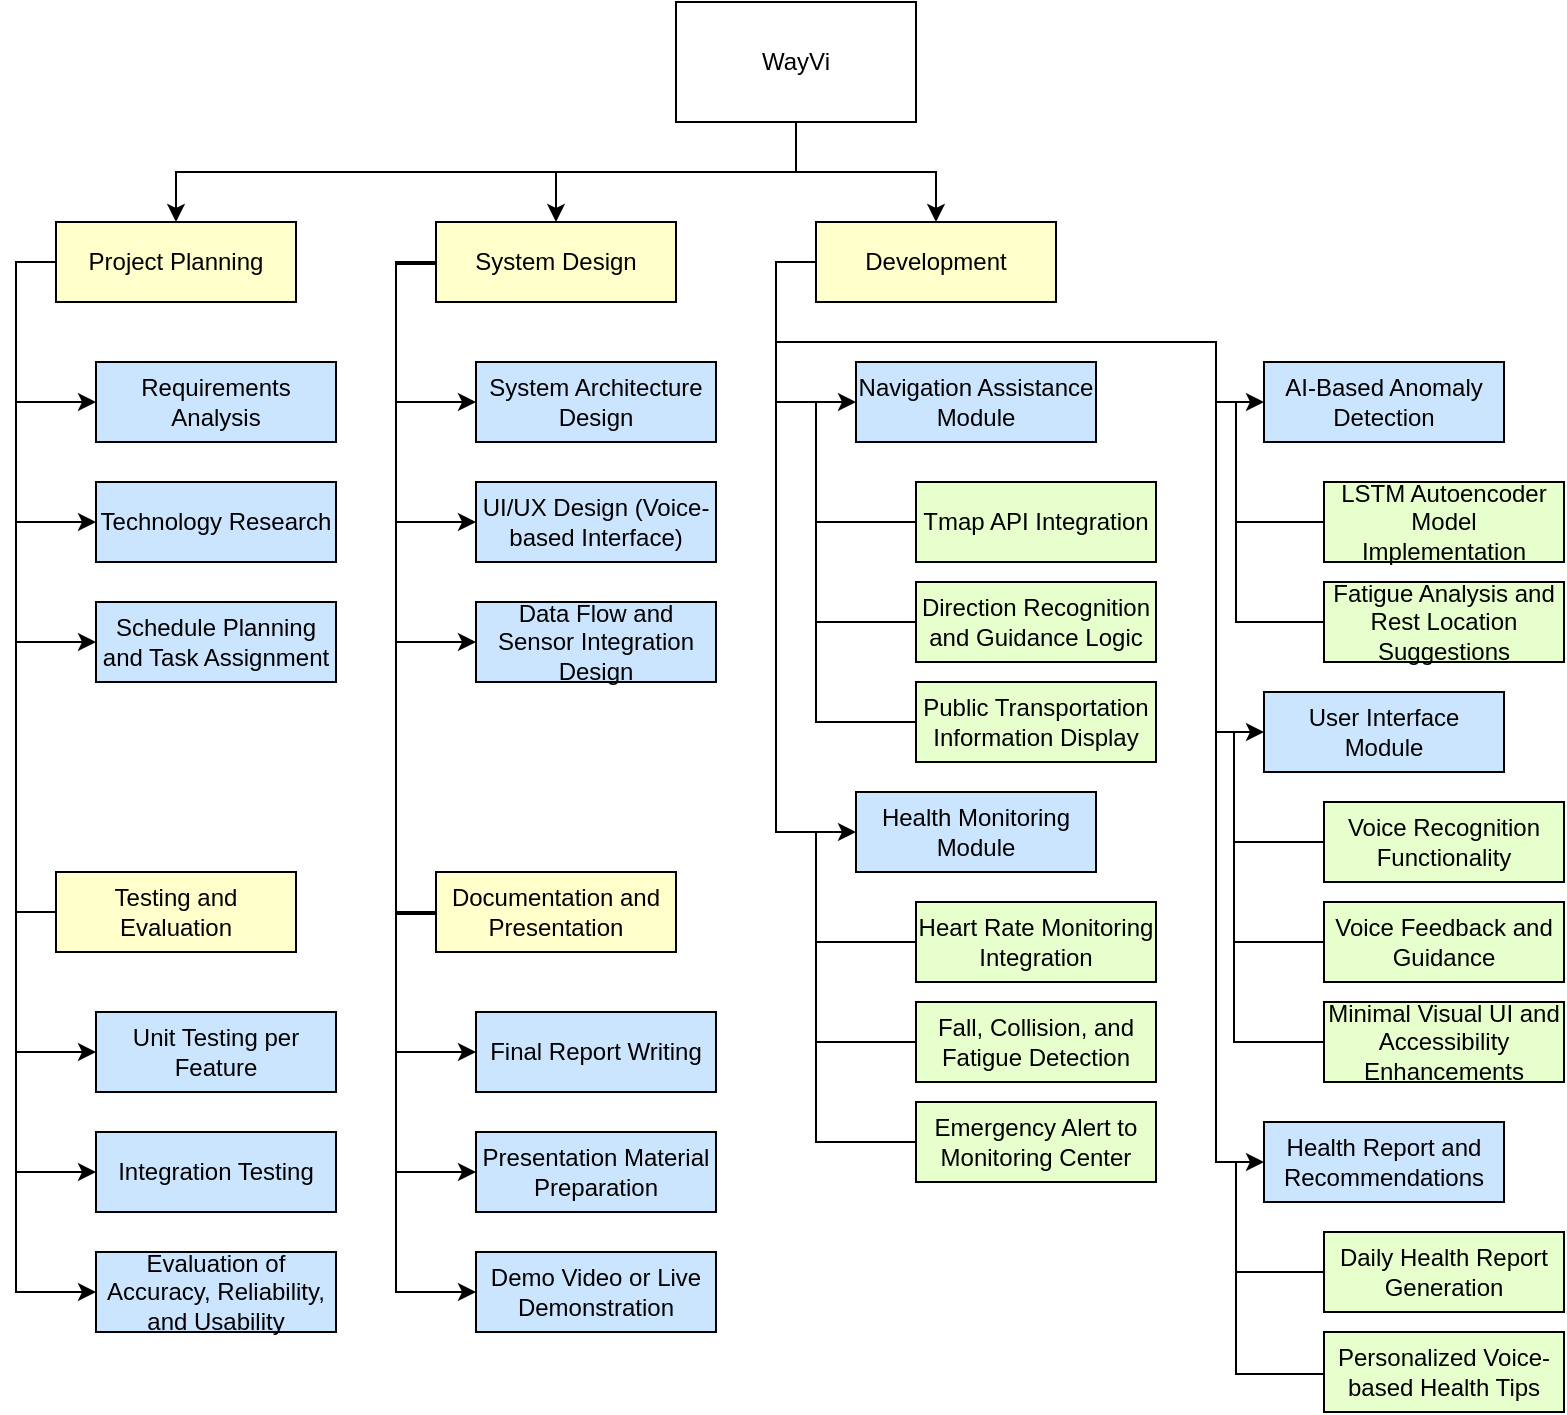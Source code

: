 <mxfile version="27.1.6">
  <diagram name="페이지-1" id="98Ft6PNCYZJFJ94BmY4b">
    <mxGraphModel dx="1718" dy="873" grid="1" gridSize="10" guides="1" tooltips="1" connect="1" arrows="1" fold="1" page="1" pageScale="1" pageWidth="827" pageHeight="1169" math="0" shadow="0">
      <root>
        <mxCell id="0" />
        <mxCell id="1" parent="0" />
        <mxCell id="SEtMhd0zfTzj_LaCbf4u-45" style="edgeStyle=orthogonalEdgeStyle;rounded=0;orthogonalLoop=1;jettySize=auto;html=1;exitX=0.5;exitY=1;exitDx=0;exitDy=0;entryX=0.5;entryY=0;entryDx=0;entryDy=0;" edge="1" parent="1" source="SEtMhd0zfTzj_LaCbf4u-1" target="SEtMhd0zfTzj_LaCbf4u-3">
          <mxGeometry relative="1" as="geometry" />
        </mxCell>
        <mxCell id="SEtMhd0zfTzj_LaCbf4u-46" style="edgeStyle=orthogonalEdgeStyle;rounded=0;orthogonalLoop=1;jettySize=auto;html=1;exitX=0.5;exitY=1;exitDx=0;exitDy=0;entryX=0.5;entryY=0;entryDx=0;entryDy=0;" edge="1" parent="1" source="SEtMhd0zfTzj_LaCbf4u-1" target="SEtMhd0zfTzj_LaCbf4u-4">
          <mxGeometry relative="1" as="geometry" />
        </mxCell>
        <mxCell id="SEtMhd0zfTzj_LaCbf4u-47" style="edgeStyle=orthogonalEdgeStyle;rounded=0;orthogonalLoop=1;jettySize=auto;html=1;exitX=0.5;exitY=1;exitDx=0;exitDy=0;entryX=0.5;entryY=0;entryDx=0;entryDy=0;" edge="1" parent="1" source="SEtMhd0zfTzj_LaCbf4u-1" target="SEtMhd0zfTzj_LaCbf4u-5">
          <mxGeometry relative="1" as="geometry" />
        </mxCell>
        <mxCell id="SEtMhd0zfTzj_LaCbf4u-1" value="WayVi" style="rounded=0;whiteSpace=wrap;html=1;" vertex="1" parent="1">
          <mxGeometry x="330" y="190" width="120" height="60" as="geometry" />
        </mxCell>
        <mxCell id="SEtMhd0zfTzj_LaCbf4u-54" style="edgeStyle=orthogonalEdgeStyle;rounded=0;orthogonalLoop=1;jettySize=auto;html=1;exitX=0;exitY=0.5;exitDx=0;exitDy=0;entryX=0;entryY=0.5;entryDx=0;entryDy=0;" edge="1" parent="1" source="SEtMhd0zfTzj_LaCbf4u-3" target="SEtMhd0zfTzj_LaCbf4u-9">
          <mxGeometry relative="1" as="geometry" />
        </mxCell>
        <mxCell id="SEtMhd0zfTzj_LaCbf4u-55" style="edgeStyle=orthogonalEdgeStyle;rounded=0;orthogonalLoop=1;jettySize=auto;html=1;exitX=0;exitY=0.5;exitDx=0;exitDy=0;entryX=0;entryY=0.5;entryDx=0;entryDy=0;" edge="1" parent="1" source="SEtMhd0zfTzj_LaCbf4u-3" target="SEtMhd0zfTzj_LaCbf4u-10">
          <mxGeometry relative="1" as="geometry" />
        </mxCell>
        <mxCell id="SEtMhd0zfTzj_LaCbf4u-56" style="edgeStyle=orthogonalEdgeStyle;rounded=0;orthogonalLoop=1;jettySize=auto;html=1;exitX=0;exitY=0.5;exitDx=0;exitDy=0;entryX=0;entryY=0.5;entryDx=0;entryDy=0;" edge="1" parent="1" source="SEtMhd0zfTzj_LaCbf4u-3" target="SEtMhd0zfTzj_LaCbf4u-11">
          <mxGeometry relative="1" as="geometry" />
        </mxCell>
        <mxCell id="SEtMhd0zfTzj_LaCbf4u-3" value="Project Planning" style="rounded=0;whiteSpace=wrap;html=1;fillColor=#FFFFCC;" vertex="1" parent="1">
          <mxGeometry x="20" y="300" width="120" height="40" as="geometry" />
        </mxCell>
        <mxCell id="SEtMhd0zfTzj_LaCbf4u-63" style="edgeStyle=orthogonalEdgeStyle;rounded=0;orthogonalLoop=1;jettySize=auto;html=1;exitX=0;exitY=0.5;exitDx=0;exitDy=0;entryX=0;entryY=0.5;entryDx=0;entryDy=0;" edge="1" parent="1" source="SEtMhd0zfTzj_LaCbf4u-4" target="SEtMhd0zfTzj_LaCbf4u-35">
          <mxGeometry relative="1" as="geometry" />
        </mxCell>
        <mxCell id="SEtMhd0zfTzj_LaCbf4u-64" style="edgeStyle=orthogonalEdgeStyle;rounded=0;orthogonalLoop=1;jettySize=auto;html=1;exitX=0;exitY=0.5;exitDx=0;exitDy=0;entryX=0;entryY=0.5;entryDx=0;entryDy=0;" edge="1" parent="1" source="SEtMhd0zfTzj_LaCbf4u-4" target="SEtMhd0zfTzj_LaCbf4u-36">
          <mxGeometry relative="1" as="geometry" />
        </mxCell>
        <mxCell id="SEtMhd0zfTzj_LaCbf4u-65" style="edgeStyle=orthogonalEdgeStyle;rounded=0;orthogonalLoop=1;jettySize=auto;html=1;exitX=0;exitY=0.5;exitDx=0;exitDy=0;entryX=0;entryY=0.5;entryDx=0;entryDy=0;" edge="1" parent="1" source="SEtMhd0zfTzj_LaCbf4u-4" target="SEtMhd0zfTzj_LaCbf4u-37">
          <mxGeometry relative="1" as="geometry" />
        </mxCell>
        <mxCell id="SEtMhd0zfTzj_LaCbf4u-4" value="System Design" style="rounded=0;whiteSpace=wrap;html=1;fillColor=#FFFFCC;" vertex="1" parent="1">
          <mxGeometry x="210" y="300" width="120" height="40" as="geometry" />
        </mxCell>
        <mxCell id="SEtMhd0zfTzj_LaCbf4u-66" style="edgeStyle=orthogonalEdgeStyle;rounded=0;orthogonalLoop=1;jettySize=auto;html=1;exitX=0;exitY=0.5;exitDx=0;exitDy=0;entryX=0;entryY=0.5;entryDx=0;entryDy=0;" edge="1" parent="1" source="SEtMhd0zfTzj_LaCbf4u-5" target="SEtMhd0zfTzj_LaCbf4u-12">
          <mxGeometry relative="1" as="geometry" />
        </mxCell>
        <mxCell id="SEtMhd0zfTzj_LaCbf4u-67" style="edgeStyle=orthogonalEdgeStyle;rounded=0;orthogonalLoop=1;jettySize=auto;html=1;exitX=0;exitY=0.5;exitDx=0;exitDy=0;entryX=0;entryY=0.5;entryDx=0;entryDy=0;" edge="1" parent="1" source="SEtMhd0zfTzj_LaCbf4u-5" target="SEtMhd0zfTzj_LaCbf4u-16">
          <mxGeometry relative="1" as="geometry" />
        </mxCell>
        <mxCell id="SEtMhd0zfTzj_LaCbf4u-69" style="edgeStyle=orthogonalEdgeStyle;rounded=0;orthogonalLoop=1;jettySize=auto;html=1;exitX=0;exitY=0.5;exitDx=0;exitDy=0;entryX=0;entryY=0.5;entryDx=0;entryDy=0;" edge="1" parent="1" source="SEtMhd0zfTzj_LaCbf4u-5" target="SEtMhd0zfTzj_LaCbf4u-20">
          <mxGeometry relative="1" as="geometry">
            <Array as="points">
              <mxPoint x="380" y="320" />
              <mxPoint x="380" y="360" />
              <mxPoint x="600" y="360" />
              <mxPoint x="600" y="390" />
            </Array>
          </mxGeometry>
        </mxCell>
        <mxCell id="SEtMhd0zfTzj_LaCbf4u-70" style="edgeStyle=orthogonalEdgeStyle;rounded=0;orthogonalLoop=1;jettySize=auto;html=1;exitX=0;exitY=0.5;exitDx=0;exitDy=0;entryX=0;entryY=0.5;entryDx=0;entryDy=0;" edge="1" parent="1" source="SEtMhd0zfTzj_LaCbf4u-5" target="SEtMhd0zfTzj_LaCbf4u-24">
          <mxGeometry relative="1" as="geometry">
            <Array as="points">
              <mxPoint x="380" y="320" />
              <mxPoint x="380" y="360" />
              <mxPoint x="600" y="360" />
              <mxPoint x="600" y="555" />
            </Array>
          </mxGeometry>
        </mxCell>
        <mxCell id="SEtMhd0zfTzj_LaCbf4u-72" style="edgeStyle=orthogonalEdgeStyle;rounded=0;orthogonalLoop=1;jettySize=auto;html=1;exitX=0;exitY=0.5;exitDx=0;exitDy=0;entryX=0;entryY=0.5;entryDx=0;entryDy=0;" edge="1" parent="1" source="SEtMhd0zfTzj_LaCbf4u-5" target="SEtMhd0zfTzj_LaCbf4u-28">
          <mxGeometry relative="1" as="geometry">
            <Array as="points">
              <mxPoint x="380" y="320" />
              <mxPoint x="380" y="360" />
              <mxPoint x="600" y="360" />
              <mxPoint x="600" y="770" />
            </Array>
          </mxGeometry>
        </mxCell>
        <mxCell id="SEtMhd0zfTzj_LaCbf4u-5" value="Development" style="rounded=0;whiteSpace=wrap;html=1;fillColor=#FFFFCC;" vertex="1" parent="1">
          <mxGeometry x="400" y="300" width="120" height="40" as="geometry" />
        </mxCell>
        <mxCell id="SEtMhd0zfTzj_LaCbf4u-57" style="edgeStyle=orthogonalEdgeStyle;rounded=0;orthogonalLoop=1;jettySize=auto;html=1;exitX=0;exitY=0.5;exitDx=0;exitDy=0;entryX=0;entryY=0.5;entryDx=0;entryDy=0;" edge="1" parent="1" source="SEtMhd0zfTzj_LaCbf4u-6" target="SEtMhd0zfTzj_LaCbf4u-38">
          <mxGeometry relative="1" as="geometry" />
        </mxCell>
        <mxCell id="SEtMhd0zfTzj_LaCbf4u-58" style="edgeStyle=orthogonalEdgeStyle;rounded=0;orthogonalLoop=1;jettySize=auto;html=1;exitX=0;exitY=0.5;exitDx=0;exitDy=0;entryX=0;entryY=0.5;entryDx=0;entryDy=0;" edge="1" parent="1" source="SEtMhd0zfTzj_LaCbf4u-6" target="SEtMhd0zfTzj_LaCbf4u-39">
          <mxGeometry relative="1" as="geometry" />
        </mxCell>
        <mxCell id="SEtMhd0zfTzj_LaCbf4u-59" style="edgeStyle=orthogonalEdgeStyle;rounded=0;orthogonalLoop=1;jettySize=auto;html=1;exitX=0;exitY=0.5;exitDx=0;exitDy=0;entryX=0;entryY=0.5;entryDx=0;entryDy=0;" edge="1" parent="1" source="SEtMhd0zfTzj_LaCbf4u-6" target="SEtMhd0zfTzj_LaCbf4u-40">
          <mxGeometry relative="1" as="geometry" />
        </mxCell>
        <mxCell id="SEtMhd0zfTzj_LaCbf4u-6" value="Testing and Evaluation" style="rounded=0;whiteSpace=wrap;html=1;fillColor=#FFFFCC;" vertex="1" parent="1">
          <mxGeometry x="20" y="625" width="120" height="40" as="geometry" />
        </mxCell>
        <mxCell id="SEtMhd0zfTzj_LaCbf4u-60" style="edgeStyle=orthogonalEdgeStyle;rounded=0;orthogonalLoop=1;jettySize=auto;html=1;exitX=0;exitY=0.5;exitDx=0;exitDy=0;entryX=0;entryY=0.5;entryDx=0;entryDy=0;" edge="1" parent="1" source="SEtMhd0zfTzj_LaCbf4u-7" target="SEtMhd0zfTzj_LaCbf4u-41">
          <mxGeometry relative="1" as="geometry" />
        </mxCell>
        <mxCell id="SEtMhd0zfTzj_LaCbf4u-61" style="edgeStyle=orthogonalEdgeStyle;rounded=0;orthogonalLoop=1;jettySize=auto;html=1;exitX=0;exitY=0.5;exitDx=0;exitDy=0;entryX=0;entryY=0.5;entryDx=0;entryDy=0;" edge="1" parent="1" source="SEtMhd0zfTzj_LaCbf4u-7" target="SEtMhd0zfTzj_LaCbf4u-42">
          <mxGeometry relative="1" as="geometry" />
        </mxCell>
        <mxCell id="SEtMhd0zfTzj_LaCbf4u-62" style="edgeStyle=orthogonalEdgeStyle;rounded=0;orthogonalLoop=1;jettySize=auto;html=1;exitX=0;exitY=0.5;exitDx=0;exitDy=0;entryX=0;entryY=0.5;entryDx=0;entryDy=0;" edge="1" parent="1" source="SEtMhd0zfTzj_LaCbf4u-7" target="SEtMhd0zfTzj_LaCbf4u-43">
          <mxGeometry relative="1" as="geometry" />
        </mxCell>
        <mxCell id="SEtMhd0zfTzj_LaCbf4u-7" value="Documentation and Presentation" style="rounded=0;whiteSpace=wrap;html=1;fillColor=#FFFFCC;" vertex="1" parent="1">
          <mxGeometry x="210" y="625" width="120" height="40" as="geometry" />
        </mxCell>
        <mxCell id="SEtMhd0zfTzj_LaCbf4u-9" value="Requirements Analysis" style="rounded=0;whiteSpace=wrap;html=1;fillColor=#CCE5FF;" vertex="1" parent="1">
          <mxGeometry x="40" y="370" width="120" height="40" as="geometry" />
        </mxCell>
        <mxCell id="SEtMhd0zfTzj_LaCbf4u-10" value="Technology Research" style="rounded=0;whiteSpace=wrap;html=1;fillColor=#CCE5FF;" vertex="1" parent="1">
          <mxGeometry x="40" y="430" width="120" height="40" as="geometry" />
        </mxCell>
        <mxCell id="SEtMhd0zfTzj_LaCbf4u-11" value="Schedule Planning and Task Assignment" style="rounded=0;whiteSpace=wrap;html=1;fillColor=#CCE5FF;" vertex="1" parent="1">
          <mxGeometry x="40" y="490" width="120" height="40" as="geometry" />
        </mxCell>
        <mxCell id="SEtMhd0zfTzj_LaCbf4u-12" value="Navigation Assistance Module" style="rounded=0;whiteSpace=wrap;html=1;fillColor=#CCE5FF;" vertex="1" parent="1">
          <mxGeometry x="420" y="370" width="120" height="40" as="geometry" />
        </mxCell>
        <mxCell id="SEtMhd0zfTzj_LaCbf4u-13" value="Tmap API Integration" style="rounded=0;whiteSpace=wrap;html=1;fillColor=#E6FFCC;" vertex="1" parent="1">
          <mxGeometry x="450" y="430" width="120" height="40" as="geometry" />
        </mxCell>
        <mxCell id="SEtMhd0zfTzj_LaCbf4u-14" value="Direction Recognition and Guidance Logic" style="rounded=0;whiteSpace=wrap;html=1;fillColor=#E6FFCC;" vertex="1" parent="1">
          <mxGeometry x="450" y="480" width="120" height="40" as="geometry" />
        </mxCell>
        <mxCell id="SEtMhd0zfTzj_LaCbf4u-15" value="Public Transportation Information Display" style="rounded=0;whiteSpace=wrap;html=1;fillColor=#E6FFCC;" vertex="1" parent="1">
          <mxGeometry x="450" y="530" width="120" height="40" as="geometry" />
        </mxCell>
        <mxCell id="SEtMhd0zfTzj_LaCbf4u-16" value="Health Monitoring Module" style="rounded=0;whiteSpace=wrap;html=1;fillColor=#CCE5FF;" vertex="1" parent="1">
          <mxGeometry x="420" y="585" width="120" height="40" as="geometry" />
        </mxCell>
        <mxCell id="SEtMhd0zfTzj_LaCbf4u-17" value="Heart Rate Monitoring Integration" style="rounded=0;whiteSpace=wrap;html=1;fillColor=#E6FFCC;" vertex="1" parent="1">
          <mxGeometry x="450" y="640" width="120" height="40" as="geometry" />
        </mxCell>
        <mxCell id="SEtMhd0zfTzj_LaCbf4u-18" value="Fall, Collision, and Fatigue Detection" style="rounded=0;whiteSpace=wrap;html=1;fillColor=#E6FFCC;" vertex="1" parent="1">
          <mxGeometry x="450" y="690" width="120" height="40" as="geometry" />
        </mxCell>
        <mxCell id="SEtMhd0zfTzj_LaCbf4u-19" value="Emergency Alert to Monitoring Center" style="rounded=0;whiteSpace=wrap;html=1;fillColor=#E6FFCC;" vertex="1" parent="1">
          <mxGeometry x="450" y="740" width="120" height="40" as="geometry" />
        </mxCell>
        <mxCell id="SEtMhd0zfTzj_LaCbf4u-20" value="AI-Based Anomaly Detection" style="rounded=0;whiteSpace=wrap;html=1;fillColor=#CCE5FF;" vertex="1" parent="1">
          <mxGeometry x="624" y="370" width="120" height="40" as="geometry" />
        </mxCell>
        <mxCell id="SEtMhd0zfTzj_LaCbf4u-21" value="LSTM Autoencoder Model Implementation" style="rounded=0;whiteSpace=wrap;html=1;fillColor=#E6FFCC;" vertex="1" parent="1">
          <mxGeometry x="654" y="430" width="120" height="40" as="geometry" />
        </mxCell>
        <mxCell id="SEtMhd0zfTzj_LaCbf4u-22" value="Fatigue Analysis and Rest Location Suggestions" style="rounded=0;whiteSpace=wrap;html=1;fillColor=#E6FFCC;" vertex="1" parent="1">
          <mxGeometry x="654" y="480" width="120" height="40" as="geometry" />
        </mxCell>
        <mxCell id="SEtMhd0zfTzj_LaCbf4u-24" value="User Interface Module" style="rounded=0;whiteSpace=wrap;html=1;fillColor=#CCE5FF;" vertex="1" parent="1">
          <mxGeometry x="624" y="535" width="120" height="40" as="geometry" />
        </mxCell>
        <mxCell id="SEtMhd0zfTzj_LaCbf4u-25" value="Voice Recognition Functionality" style="rounded=0;whiteSpace=wrap;html=1;fillColor=#E6FFCC;" vertex="1" parent="1">
          <mxGeometry x="654" y="590" width="120" height="40" as="geometry" />
        </mxCell>
        <mxCell id="SEtMhd0zfTzj_LaCbf4u-26" value="Voice Feedback and Guidance" style="rounded=0;whiteSpace=wrap;html=1;fillColor=#E6FFCC;" vertex="1" parent="1">
          <mxGeometry x="654" y="640" width="120" height="40" as="geometry" />
        </mxCell>
        <mxCell id="SEtMhd0zfTzj_LaCbf4u-27" value="Minimal Visual UI and Accessibility Enhancements" style="rounded=0;whiteSpace=wrap;html=1;fillColor=#E6FFCC;" vertex="1" parent="1">
          <mxGeometry x="654" y="690" width="120" height="40" as="geometry" />
        </mxCell>
        <mxCell id="SEtMhd0zfTzj_LaCbf4u-28" value="Health Report and Recommendations" style="rounded=0;whiteSpace=wrap;html=1;fillColor=#CCE5FF;" vertex="1" parent="1">
          <mxGeometry x="624" y="750" width="120" height="40" as="geometry" />
        </mxCell>
        <mxCell id="SEtMhd0zfTzj_LaCbf4u-29" value="Daily Health Report Generation" style="rounded=0;whiteSpace=wrap;html=1;fillColor=#E6FFCC;" vertex="1" parent="1">
          <mxGeometry x="654" y="805" width="120" height="40" as="geometry" />
        </mxCell>
        <mxCell id="SEtMhd0zfTzj_LaCbf4u-30" value="Personalized Voice-based Health Tips" style="rounded=0;whiteSpace=wrap;html=1;fillColor=#E6FFCC;" vertex="1" parent="1">
          <mxGeometry x="654" y="855" width="120" height="40" as="geometry" />
        </mxCell>
        <mxCell id="SEtMhd0zfTzj_LaCbf4u-35" value="System Architecture Design" style="rounded=0;whiteSpace=wrap;html=1;fillColor=#CCE5FF;" vertex="1" parent="1">
          <mxGeometry x="230" y="370" width="120" height="40" as="geometry" />
        </mxCell>
        <mxCell id="SEtMhd0zfTzj_LaCbf4u-36" value="UI/UX Design (Voice-based Interface)" style="rounded=0;whiteSpace=wrap;html=1;fillColor=#CCE5FF;" vertex="1" parent="1">
          <mxGeometry x="230" y="430" width="120" height="40" as="geometry" />
        </mxCell>
        <mxCell id="SEtMhd0zfTzj_LaCbf4u-37" value="Data Flow and Sensor Integration Design" style="rounded=0;whiteSpace=wrap;html=1;fillColor=#CCE5FF;" vertex="1" parent="1">
          <mxGeometry x="230" y="490" width="120" height="40" as="geometry" />
        </mxCell>
        <mxCell id="SEtMhd0zfTzj_LaCbf4u-38" value="Unit Testing per Feature" style="rounded=0;whiteSpace=wrap;html=1;fillColor=#CCE5FF;" vertex="1" parent="1">
          <mxGeometry x="40" y="695" width="120" height="40" as="geometry" />
        </mxCell>
        <mxCell id="SEtMhd0zfTzj_LaCbf4u-39" value="Integration Testing" style="rounded=0;whiteSpace=wrap;html=1;fillColor=#CCE5FF;" vertex="1" parent="1">
          <mxGeometry x="40" y="755" width="120" height="40" as="geometry" />
        </mxCell>
        <mxCell id="SEtMhd0zfTzj_LaCbf4u-40" value="Evaluation of Accuracy, Reliability, and Usability" style="rounded=0;whiteSpace=wrap;html=1;fillColor=#CCE5FF;" vertex="1" parent="1">
          <mxGeometry x="40" y="815" width="120" height="40" as="geometry" />
        </mxCell>
        <mxCell id="SEtMhd0zfTzj_LaCbf4u-41" value="Final Report Writing" style="rounded=0;whiteSpace=wrap;html=1;fillColor=#CCE5FF;" vertex="1" parent="1">
          <mxGeometry x="230" y="695" width="120" height="40" as="geometry" />
        </mxCell>
        <mxCell id="SEtMhd0zfTzj_LaCbf4u-42" value="Presentation Material Preparation" style="rounded=0;whiteSpace=wrap;html=1;fillColor=#CCE5FF;" vertex="1" parent="1">
          <mxGeometry x="230" y="755" width="120" height="40" as="geometry" />
        </mxCell>
        <mxCell id="SEtMhd0zfTzj_LaCbf4u-43" value="Demo Video or Live Demonstration" style="rounded=0;whiteSpace=wrap;html=1;fillColor=#CCE5FF;" vertex="1" parent="1">
          <mxGeometry x="230" y="815" width="120" height="40" as="geometry" />
        </mxCell>
        <mxCell id="SEtMhd0zfTzj_LaCbf4u-52" value="" style="endArrow=none;html=1;rounded=0;entryX=0;entryY=0.5;entryDx=0;entryDy=0;exitX=0;exitY=0.5;exitDx=0;exitDy=0;" edge="1" parent="1" source="SEtMhd0zfTzj_LaCbf4u-6" target="SEtMhd0zfTzj_LaCbf4u-3">
          <mxGeometry width="50" height="50" relative="1" as="geometry">
            <mxPoint x="300" y="510" as="sourcePoint" />
            <mxPoint x="350" y="460" as="targetPoint" />
            <Array as="points">
              <mxPoint y="645" />
              <mxPoint y="320" />
            </Array>
          </mxGeometry>
        </mxCell>
        <mxCell id="SEtMhd0zfTzj_LaCbf4u-53" value="" style="endArrow=none;html=1;rounded=0;entryX=0;entryY=0.5;entryDx=0;entryDy=0;exitX=0;exitY=0.5;exitDx=0;exitDy=0;" edge="1" parent="1">
          <mxGeometry width="50" height="50" relative="1" as="geometry">
            <mxPoint x="210" y="646" as="sourcePoint" />
            <mxPoint x="210" y="321" as="targetPoint" />
            <Array as="points">
              <mxPoint x="190" y="646" />
              <mxPoint x="190" y="321" />
            </Array>
          </mxGeometry>
        </mxCell>
        <mxCell id="SEtMhd0zfTzj_LaCbf4u-73" value="" style="endArrow=none;html=1;rounded=0;entryX=0;entryY=0.5;entryDx=0;entryDy=0;" edge="1" parent="1" target="SEtMhd0zfTzj_LaCbf4u-13">
          <mxGeometry width="50" height="50" relative="1" as="geometry">
            <mxPoint x="400" y="390" as="sourcePoint" />
            <mxPoint x="410" y="560" as="targetPoint" />
            <Array as="points">
              <mxPoint x="400" y="450" />
            </Array>
          </mxGeometry>
        </mxCell>
        <mxCell id="SEtMhd0zfTzj_LaCbf4u-74" value="" style="endArrow=none;html=1;rounded=0;entryX=0;entryY=0.5;entryDx=0;entryDy=0;" edge="1" parent="1">
          <mxGeometry width="50" height="50" relative="1" as="geometry">
            <mxPoint x="400" y="440" as="sourcePoint" />
            <mxPoint x="450" y="500" as="targetPoint" />
            <Array as="points">
              <mxPoint x="400" y="500" />
            </Array>
          </mxGeometry>
        </mxCell>
        <mxCell id="SEtMhd0zfTzj_LaCbf4u-75" value="" style="endArrow=none;html=1;rounded=0;entryX=0;entryY=0.5;entryDx=0;entryDy=0;" edge="1" parent="1">
          <mxGeometry width="50" height="50" relative="1" as="geometry">
            <mxPoint x="400" y="490" as="sourcePoint" />
            <mxPoint x="450" y="550" as="targetPoint" />
            <Array as="points">
              <mxPoint x="400" y="550" />
            </Array>
          </mxGeometry>
        </mxCell>
        <mxCell id="SEtMhd0zfTzj_LaCbf4u-79" value="" style="endArrow=none;html=1;rounded=0;entryX=0;entryY=0.5;entryDx=0;entryDy=0;" edge="1" parent="1" target="SEtMhd0zfTzj_LaCbf4u-21">
          <mxGeometry width="50" height="50" relative="1" as="geometry">
            <mxPoint x="610" y="390" as="sourcePoint" />
            <mxPoint x="660" y="450" as="targetPoint" />
            <Array as="points">
              <mxPoint x="610" y="450" />
            </Array>
          </mxGeometry>
        </mxCell>
        <mxCell id="SEtMhd0zfTzj_LaCbf4u-80" value="" style="endArrow=none;html=1;rounded=0;entryX=0;entryY=0.5;entryDx=0;entryDy=0;" edge="1" parent="1" target="SEtMhd0zfTzj_LaCbf4u-22">
          <mxGeometry width="50" height="50" relative="1" as="geometry">
            <mxPoint x="610" y="440" as="sourcePoint" />
            <mxPoint x="650" y="500" as="targetPoint" />
            <Array as="points">
              <mxPoint x="610" y="500" />
            </Array>
          </mxGeometry>
        </mxCell>
        <mxCell id="SEtMhd0zfTzj_LaCbf4u-81" value="" style="endArrow=none;html=1;rounded=0;entryX=0;entryY=0.5;entryDx=0;entryDy=0;" edge="1" parent="1" target="SEtMhd0zfTzj_LaCbf4u-29">
          <mxGeometry width="50" height="50" relative="1" as="geometry">
            <mxPoint x="610" y="770" as="sourcePoint" />
            <mxPoint x="654" y="830" as="targetPoint" />
            <Array as="points">
              <mxPoint x="610" y="825" />
            </Array>
          </mxGeometry>
        </mxCell>
        <mxCell id="SEtMhd0zfTzj_LaCbf4u-82" value="" style="endArrow=none;html=1;rounded=0;entryX=0;entryY=0.5;entryDx=0;entryDy=0;" edge="1" parent="1">
          <mxGeometry width="50" height="50" relative="1" as="geometry">
            <mxPoint x="610" y="816" as="sourcePoint" />
            <mxPoint x="654" y="876" as="targetPoint" />
            <Array as="points">
              <mxPoint x="610" y="876" />
            </Array>
          </mxGeometry>
        </mxCell>
        <mxCell id="SEtMhd0zfTzj_LaCbf4u-87" value="" style="endArrow=none;html=1;rounded=0;entryX=0;entryY=0.5;entryDx=0;entryDy=0;" edge="1" parent="1" target="SEtMhd0zfTzj_LaCbf4u-17">
          <mxGeometry width="50" height="50" relative="1" as="geometry">
            <mxPoint x="400" y="605" as="sourcePoint" />
            <mxPoint x="450" y="665" as="targetPoint" />
            <Array as="points">
              <mxPoint x="400" y="660" />
            </Array>
          </mxGeometry>
        </mxCell>
        <mxCell id="SEtMhd0zfTzj_LaCbf4u-88" value="" style="endArrow=none;html=1;rounded=0;entryX=0;entryY=0.5;entryDx=0;entryDy=0;" edge="1" parent="1">
          <mxGeometry width="50" height="50" relative="1" as="geometry">
            <mxPoint x="400" y="650" as="sourcePoint" />
            <mxPoint x="450" y="710" as="targetPoint" />
            <Array as="points">
              <mxPoint x="400" y="710" />
            </Array>
          </mxGeometry>
        </mxCell>
        <mxCell id="SEtMhd0zfTzj_LaCbf4u-89" value="" style="endArrow=none;html=1;rounded=0;entryX=0;entryY=0.5;entryDx=0;entryDy=0;" edge="1" parent="1">
          <mxGeometry width="50" height="50" relative="1" as="geometry">
            <mxPoint x="400" y="700" as="sourcePoint" />
            <mxPoint x="450" y="760" as="targetPoint" />
            <Array as="points">
              <mxPoint x="400" y="760" />
            </Array>
          </mxGeometry>
        </mxCell>
        <mxCell id="SEtMhd0zfTzj_LaCbf4u-90" value="" style="endArrow=none;html=1;rounded=0;entryX=0;entryY=0.5;entryDx=0;entryDy=0;" edge="1" parent="1" target="SEtMhd0zfTzj_LaCbf4u-25">
          <mxGeometry width="50" height="50" relative="1" as="geometry">
            <mxPoint x="609" y="555" as="sourcePoint" />
            <mxPoint x="659" y="610" as="targetPoint" />
            <Array as="points">
              <mxPoint x="609" y="610" />
            </Array>
          </mxGeometry>
        </mxCell>
        <mxCell id="SEtMhd0zfTzj_LaCbf4u-91" value="" style="endArrow=none;html=1;rounded=0;entryX=0;entryY=0.5;entryDx=0;entryDy=0;" edge="1" parent="1" target="SEtMhd0zfTzj_LaCbf4u-26">
          <mxGeometry width="50" height="50" relative="1" as="geometry">
            <mxPoint x="609" y="600" as="sourcePoint" />
            <mxPoint x="650" y="660" as="targetPoint" />
            <Array as="points">
              <mxPoint x="609" y="660" />
            </Array>
          </mxGeometry>
        </mxCell>
        <mxCell id="SEtMhd0zfTzj_LaCbf4u-92" value="" style="endArrow=none;html=1;rounded=0;entryX=0;entryY=0.5;entryDx=0;entryDy=0;" edge="1" parent="1" target="SEtMhd0zfTzj_LaCbf4u-27">
          <mxGeometry width="50" height="50" relative="1" as="geometry">
            <mxPoint x="609" y="650" as="sourcePoint" />
            <mxPoint x="640" y="710" as="targetPoint" />
            <Array as="points">
              <mxPoint x="609" y="710" />
            </Array>
          </mxGeometry>
        </mxCell>
      </root>
    </mxGraphModel>
  </diagram>
</mxfile>
